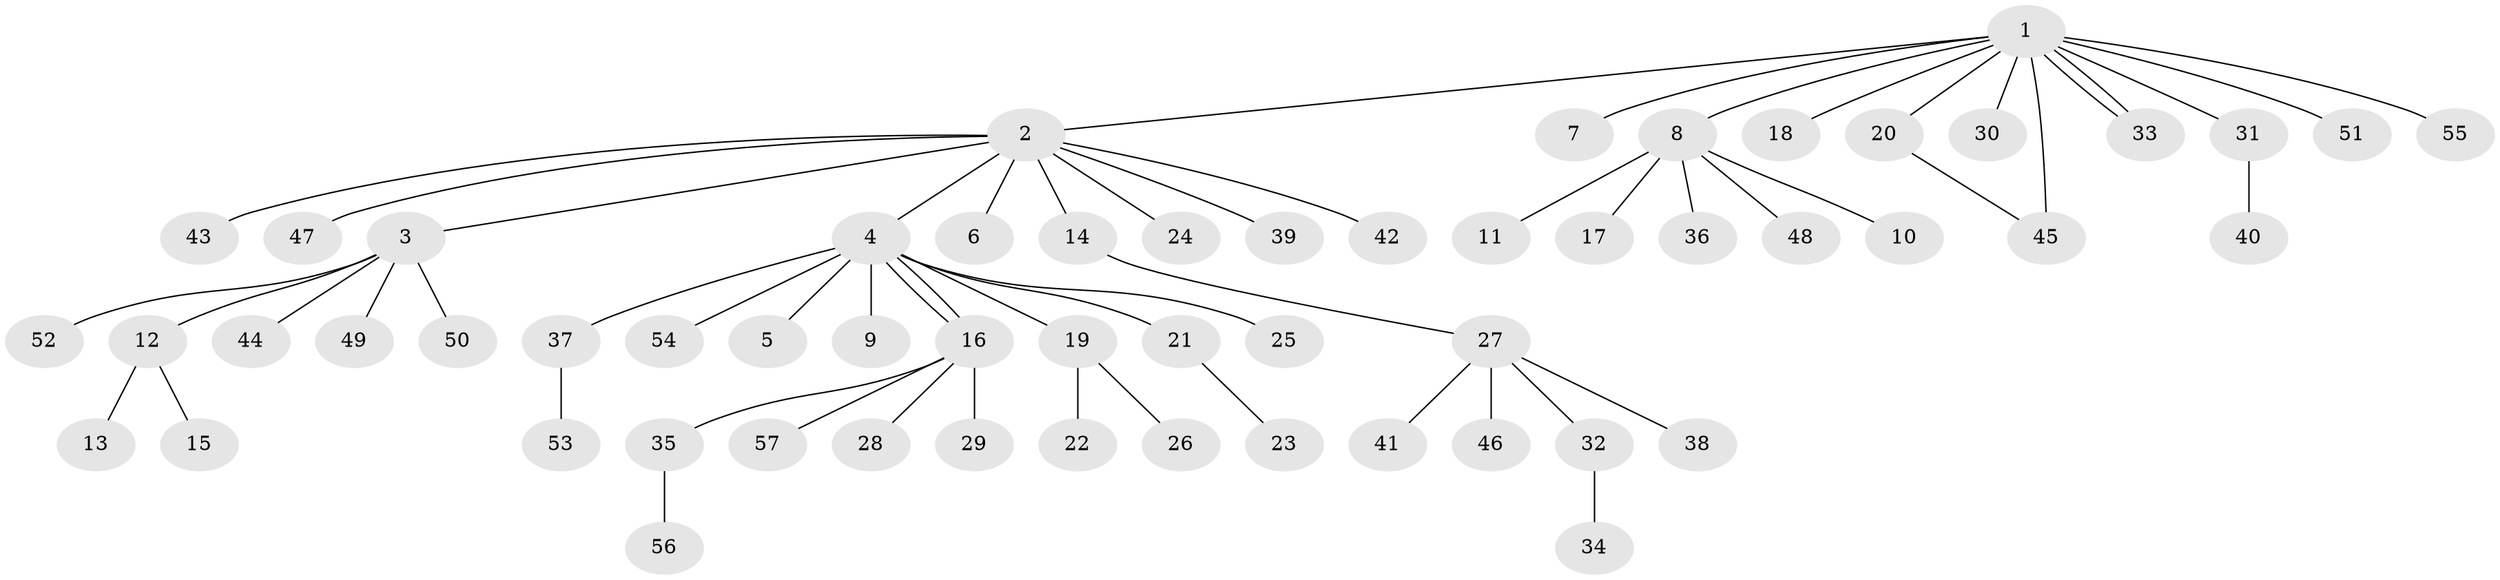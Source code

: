 // Generated by graph-tools (version 1.1) at 2025/25/03/09/25 03:25:55]
// undirected, 57 vertices, 59 edges
graph export_dot {
graph [start="1"]
  node [color=gray90,style=filled];
  1;
  2;
  3;
  4;
  5;
  6;
  7;
  8;
  9;
  10;
  11;
  12;
  13;
  14;
  15;
  16;
  17;
  18;
  19;
  20;
  21;
  22;
  23;
  24;
  25;
  26;
  27;
  28;
  29;
  30;
  31;
  32;
  33;
  34;
  35;
  36;
  37;
  38;
  39;
  40;
  41;
  42;
  43;
  44;
  45;
  46;
  47;
  48;
  49;
  50;
  51;
  52;
  53;
  54;
  55;
  56;
  57;
  1 -- 2;
  1 -- 7;
  1 -- 8;
  1 -- 18;
  1 -- 20;
  1 -- 30;
  1 -- 31;
  1 -- 33;
  1 -- 33;
  1 -- 45;
  1 -- 51;
  1 -- 55;
  2 -- 3;
  2 -- 4;
  2 -- 6;
  2 -- 14;
  2 -- 24;
  2 -- 39;
  2 -- 42;
  2 -- 43;
  2 -- 47;
  3 -- 12;
  3 -- 44;
  3 -- 49;
  3 -- 50;
  3 -- 52;
  4 -- 5;
  4 -- 9;
  4 -- 16;
  4 -- 16;
  4 -- 19;
  4 -- 21;
  4 -- 25;
  4 -- 37;
  4 -- 54;
  8 -- 10;
  8 -- 11;
  8 -- 17;
  8 -- 36;
  8 -- 48;
  12 -- 13;
  12 -- 15;
  14 -- 27;
  16 -- 28;
  16 -- 29;
  16 -- 35;
  16 -- 57;
  19 -- 22;
  19 -- 26;
  20 -- 45;
  21 -- 23;
  27 -- 32;
  27 -- 38;
  27 -- 41;
  27 -- 46;
  31 -- 40;
  32 -- 34;
  35 -- 56;
  37 -- 53;
}
